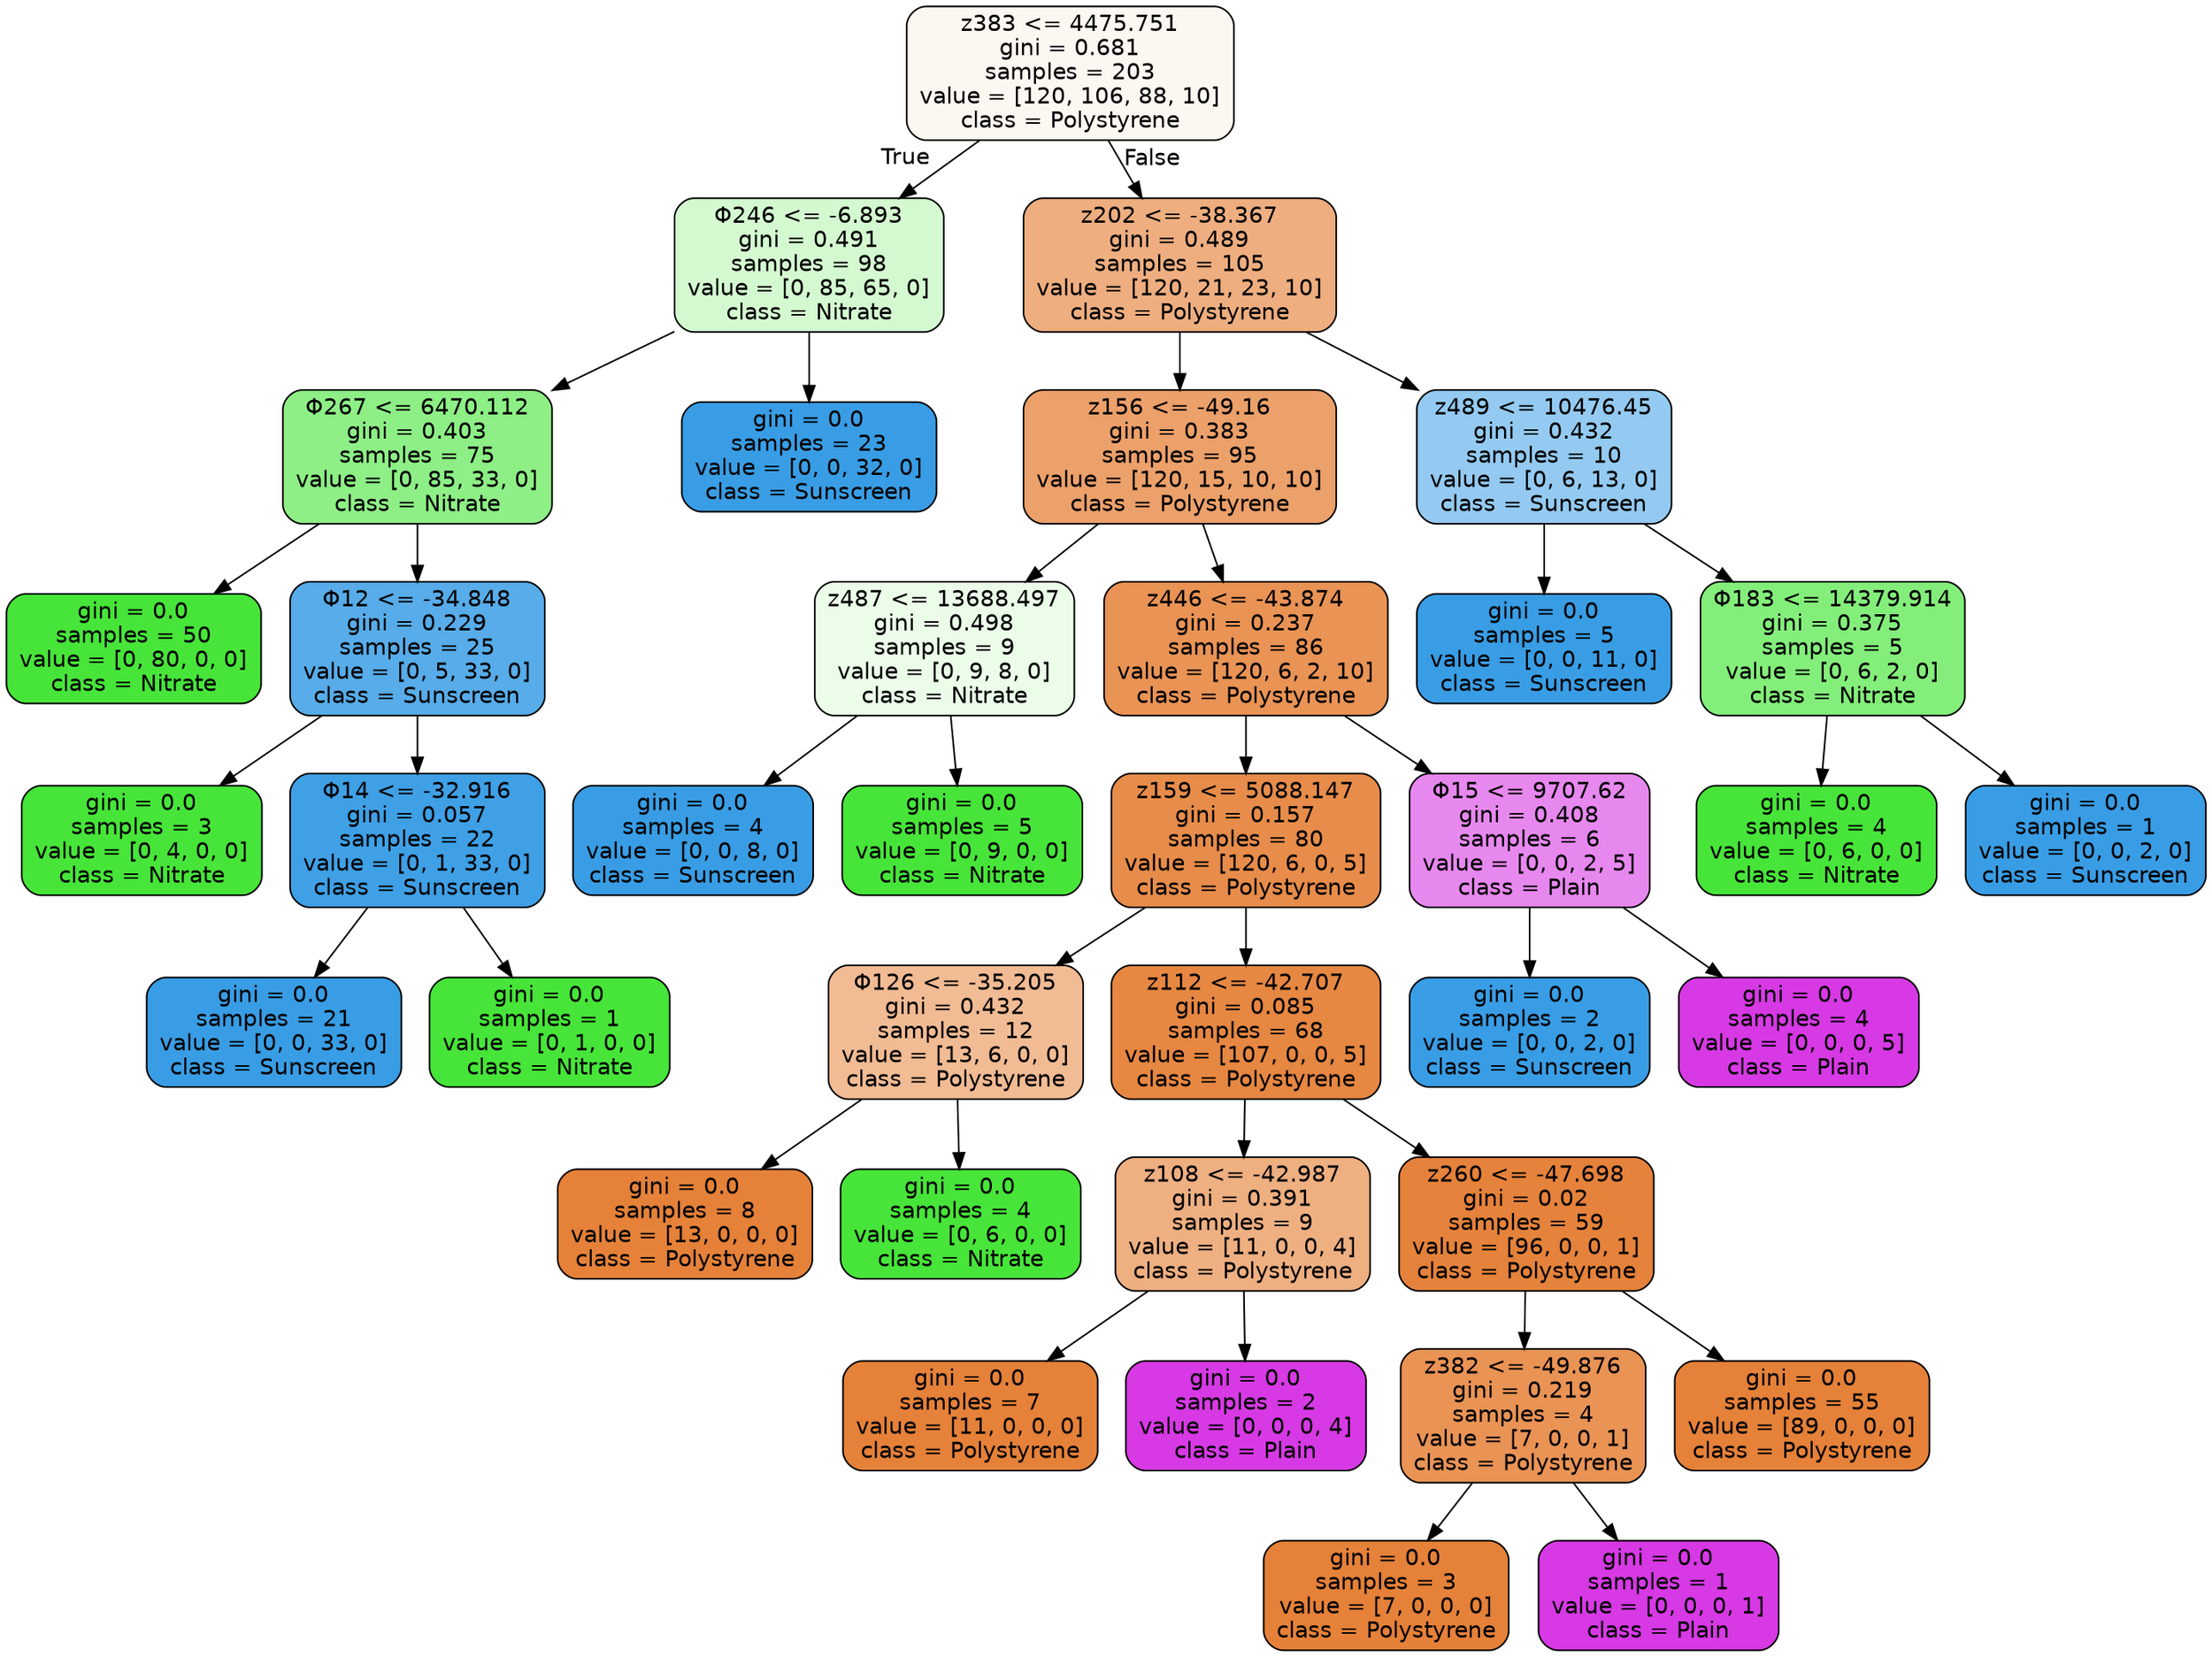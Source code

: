 digraph Tree {
node [shape=box, style="filled, rounded", color="black", fontname="helvetica"] ;
edge [fontname="helvetica"] ;
0 [label="z383 <= 4475.751\ngini = 0.681\nsamples = 203\nvalue = [120, 106, 88, 10]\nclass = Polystyrene", fillcolor="#fdf7f2"] ;
1 [label="Φ246 <= -6.893\ngini = 0.491\nsamples = 98\nvalue = [0, 85, 65, 0]\nclass = Nitrate", fillcolor="#d4f9d0"] ;
0 -> 1 [labeldistance=2.5, labelangle=45, headlabel="True"] ;
2 [label="Φ267 <= 6470.112\ngini = 0.403\nsamples = 75\nvalue = [0, 85, 33, 0]\nclass = Nitrate", fillcolor="#8eef86"] ;
1 -> 2 ;
3 [label="gini = 0.0\nsamples = 50\nvalue = [0, 80, 0, 0]\nclass = Nitrate", fillcolor="#47e539"] ;
2 -> 3 ;
4 [label="Φ12 <= -34.848\ngini = 0.229\nsamples = 25\nvalue = [0, 5, 33, 0]\nclass = Sunscreen", fillcolor="#57ace9"] ;
2 -> 4 ;
5 [label="gini = 0.0\nsamples = 3\nvalue = [0, 4, 0, 0]\nclass = Nitrate", fillcolor="#47e539"] ;
4 -> 5 ;
6 [label="Φ14 <= -32.916\ngini = 0.057\nsamples = 22\nvalue = [0, 1, 33, 0]\nclass = Sunscreen", fillcolor="#3fa0e6"] ;
4 -> 6 ;
7 [label="gini = 0.0\nsamples = 21\nvalue = [0, 0, 33, 0]\nclass = Sunscreen", fillcolor="#399de5"] ;
6 -> 7 ;
8 [label="gini = 0.0\nsamples = 1\nvalue = [0, 1, 0, 0]\nclass = Nitrate", fillcolor="#47e539"] ;
6 -> 8 ;
9 [label="gini = 0.0\nsamples = 23\nvalue = [0, 0, 32, 0]\nclass = Sunscreen", fillcolor="#399de5"] ;
1 -> 9 ;
10 [label="z202 <= -38.367\ngini = 0.489\nsamples = 105\nvalue = [120, 21, 23, 10]\nclass = Polystyrene", fillcolor="#eeae80"] ;
0 -> 10 [labeldistance=2.5, labelangle=-45, headlabel="False"] ;
11 [label="z156 <= -49.16\ngini = 0.383\nsamples = 95\nvalue = [120, 15, 10, 10]\nclass = Polystyrene", fillcolor="#eca06a"] ;
10 -> 11 ;
12 [label="z487 <= 13688.497\ngini = 0.498\nsamples = 9\nvalue = [0, 9, 8, 0]\nclass = Nitrate", fillcolor="#ebfce9"] ;
11 -> 12 ;
13 [label="gini = 0.0\nsamples = 4\nvalue = [0, 0, 8, 0]\nclass = Sunscreen", fillcolor="#399de5"] ;
12 -> 13 ;
14 [label="gini = 0.0\nsamples = 5\nvalue = [0, 9, 0, 0]\nclass = Nitrate", fillcolor="#47e539"] ;
12 -> 14 ;
15 [label="z446 <= -43.874\ngini = 0.237\nsamples = 86\nvalue = [120, 6, 2, 10]\nclass = Polystyrene", fillcolor="#e99355"] ;
11 -> 15 ;
16 [label="z159 <= 5088.147\ngini = 0.157\nsamples = 80\nvalue = [120, 6, 0, 5]\nclass = Polystyrene", fillcolor="#e78c4a"] ;
15 -> 16 ;
17 [label="Φ126 <= -35.205\ngini = 0.432\nsamples = 12\nvalue = [13, 6, 0, 0]\nclass = Polystyrene", fillcolor="#f1bb94"] ;
16 -> 17 ;
18 [label="gini = 0.0\nsamples = 8\nvalue = [13, 0, 0, 0]\nclass = Polystyrene", fillcolor="#e58139"] ;
17 -> 18 ;
19 [label="gini = 0.0\nsamples = 4\nvalue = [0, 6, 0, 0]\nclass = Nitrate", fillcolor="#47e539"] ;
17 -> 19 ;
20 [label="z112 <= -42.707\ngini = 0.085\nsamples = 68\nvalue = [107, 0, 0, 5]\nclass = Polystyrene", fillcolor="#e68742"] ;
16 -> 20 ;
21 [label="z108 <= -42.987\ngini = 0.391\nsamples = 9\nvalue = [11, 0, 0, 4]\nclass = Polystyrene", fillcolor="#eeaf81"] ;
20 -> 21 ;
22 [label="gini = 0.0\nsamples = 7\nvalue = [11, 0, 0, 0]\nclass = Polystyrene", fillcolor="#e58139"] ;
21 -> 22 ;
23 [label="gini = 0.0\nsamples = 2\nvalue = [0, 0, 0, 4]\nclass = Plain", fillcolor="#d739e5"] ;
21 -> 23 ;
24 [label="z260 <= -47.698\ngini = 0.02\nsamples = 59\nvalue = [96, 0, 0, 1]\nclass = Polystyrene", fillcolor="#e5823b"] ;
20 -> 24 ;
25 [label="z382 <= -49.876\ngini = 0.219\nsamples = 4\nvalue = [7, 0, 0, 1]\nclass = Polystyrene", fillcolor="#e99355"] ;
24 -> 25 ;
26 [label="gini = 0.0\nsamples = 3\nvalue = [7, 0, 0, 0]\nclass = Polystyrene", fillcolor="#e58139"] ;
25 -> 26 ;
27 [label="gini = 0.0\nsamples = 1\nvalue = [0, 0, 0, 1]\nclass = Plain", fillcolor="#d739e5"] ;
25 -> 27 ;
28 [label="gini = 0.0\nsamples = 55\nvalue = [89, 0, 0, 0]\nclass = Polystyrene", fillcolor="#e58139"] ;
24 -> 28 ;
29 [label="Φ15 <= 9707.62\ngini = 0.408\nsamples = 6\nvalue = [0, 0, 2, 5]\nclass = Plain", fillcolor="#e788ef"] ;
15 -> 29 ;
30 [label="gini = 0.0\nsamples = 2\nvalue = [0, 0, 2, 0]\nclass = Sunscreen", fillcolor="#399de5"] ;
29 -> 30 ;
31 [label="gini = 0.0\nsamples = 4\nvalue = [0, 0, 0, 5]\nclass = Plain", fillcolor="#d739e5"] ;
29 -> 31 ;
32 [label="z489 <= 10476.45\ngini = 0.432\nsamples = 10\nvalue = [0, 6, 13, 0]\nclass = Sunscreen", fillcolor="#94caf1"] ;
10 -> 32 ;
33 [label="gini = 0.0\nsamples = 5\nvalue = [0, 0, 11, 0]\nclass = Sunscreen", fillcolor="#399de5"] ;
32 -> 33 ;
34 [label="Φ183 <= 14379.914\ngini = 0.375\nsamples = 5\nvalue = [0, 6, 2, 0]\nclass = Nitrate", fillcolor="#84ee7b"] ;
32 -> 34 ;
35 [label="gini = 0.0\nsamples = 4\nvalue = [0, 6, 0, 0]\nclass = Nitrate", fillcolor="#47e539"] ;
34 -> 35 ;
36 [label="gini = 0.0\nsamples = 1\nvalue = [0, 0, 2, 0]\nclass = Sunscreen", fillcolor="#399de5"] ;
34 -> 36 ;
}